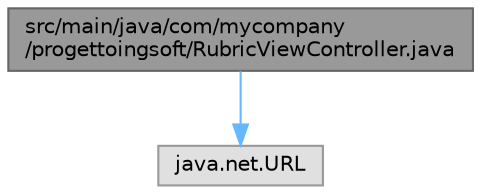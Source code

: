 digraph "src/main/java/com/mycompany/progettoingsoft/RubricViewController.java"
{
 // LATEX_PDF_SIZE
  bgcolor="transparent";
  edge [fontname=Helvetica,fontsize=10,labelfontname=Helvetica,labelfontsize=10];
  node [fontname=Helvetica,fontsize=10,shape=box,height=0.2,width=0.4];
  Node1 [id="Node000001",label="src/main/java/com/mycompany\l/progettoingsoft/RubricViewController.java",height=0.2,width=0.4,color="gray40", fillcolor="grey60", style="filled", fontcolor="black",tooltip="Questo file permette di gestire l'interfaccia grafica della rubrica."];
  Node1 -> Node2 [id="edge1_Node000001_Node000002",color="steelblue1",style="solid",tooltip=" "];
  Node2 [id="Node000002",label="java.net.URL",height=0.2,width=0.4,color="grey60", fillcolor="#E0E0E0", style="filled",tooltip=" "];
}
